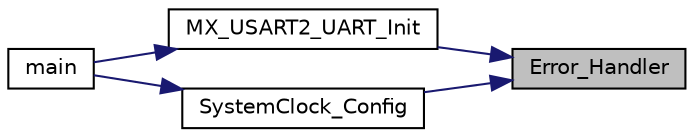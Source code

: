 digraph "Error_Handler"
{
 // LATEX_PDF_SIZE
  edge [fontname="Helvetica",fontsize="10",labelfontname="Helvetica",labelfontsize="10"];
  node [fontname="Helvetica",fontsize="10",shape=record];
  rankdir="RL";
  Node1 [label="Error_Handler",height=0.2,width=0.4,color="black", fillcolor="grey75", style="filled", fontcolor="black",tooltip="This function is executed in case of error occurrence."];
  Node1 -> Node2 [dir="back",color="midnightblue",fontsize="10",style="solid",fontname="Helvetica"];
  Node2 [label="MX_USART2_UART_Init",height=0.2,width=0.4,color="black", fillcolor="white", style="filled",URL="$main_8c.html#a6db1014d713f6f5c0f52a13299ee0733",tooltip="USART2 Initialization Function."];
  Node2 -> Node3 [dir="back",color="midnightblue",fontsize="10",style="solid",fontname="Helvetica"];
  Node3 [label="main",height=0.2,width=0.4,color="black", fillcolor="white", style="filled",URL="$main_8c.html#a840291bc02cba5474a4cb46a9b9566fe",tooltip="The application entry point."];
  Node1 -> Node4 [dir="back",color="midnightblue",fontsize="10",style="solid",fontname="Helvetica"];
  Node4 [label="SystemClock_Config",height=0.2,width=0.4,color="black", fillcolor="white", style="filled",URL="$main_8c.html#a70af21c671abfcc773614a9a4f63d920",tooltip="System Clock Configuration."];
  Node4 -> Node3 [dir="back",color="midnightblue",fontsize="10",style="solid",fontname="Helvetica"];
}
